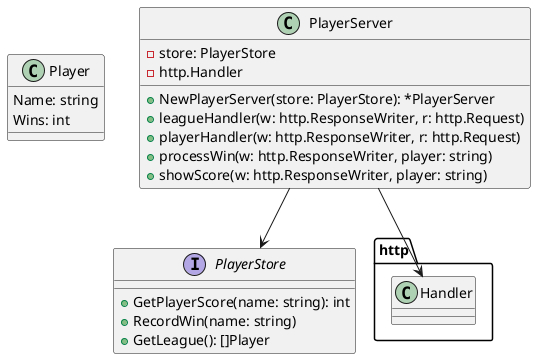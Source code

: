 @startuml
class Player {
    Name: string
    Wins: int
}

interface PlayerStore {
    + GetPlayerScore(name: string): int
    + RecordWin(name: string)
    + GetLeague(): []Player
}

class PlayerServer {
    - store: PlayerStore
    - http.Handler
    + NewPlayerServer(store: PlayerStore): *PlayerServer
    + leagueHandler(w: http.ResponseWriter, r: http.Request)
    + playerHandler(w: http.ResponseWriter, r: http.Request)
    + processWin(w: http.ResponseWriter, player: string)
    + showScore(w: http.ResponseWriter, player: string)
}
PlayerServer --> PlayerStore
PlayerServer --> http.Handler
@enduml